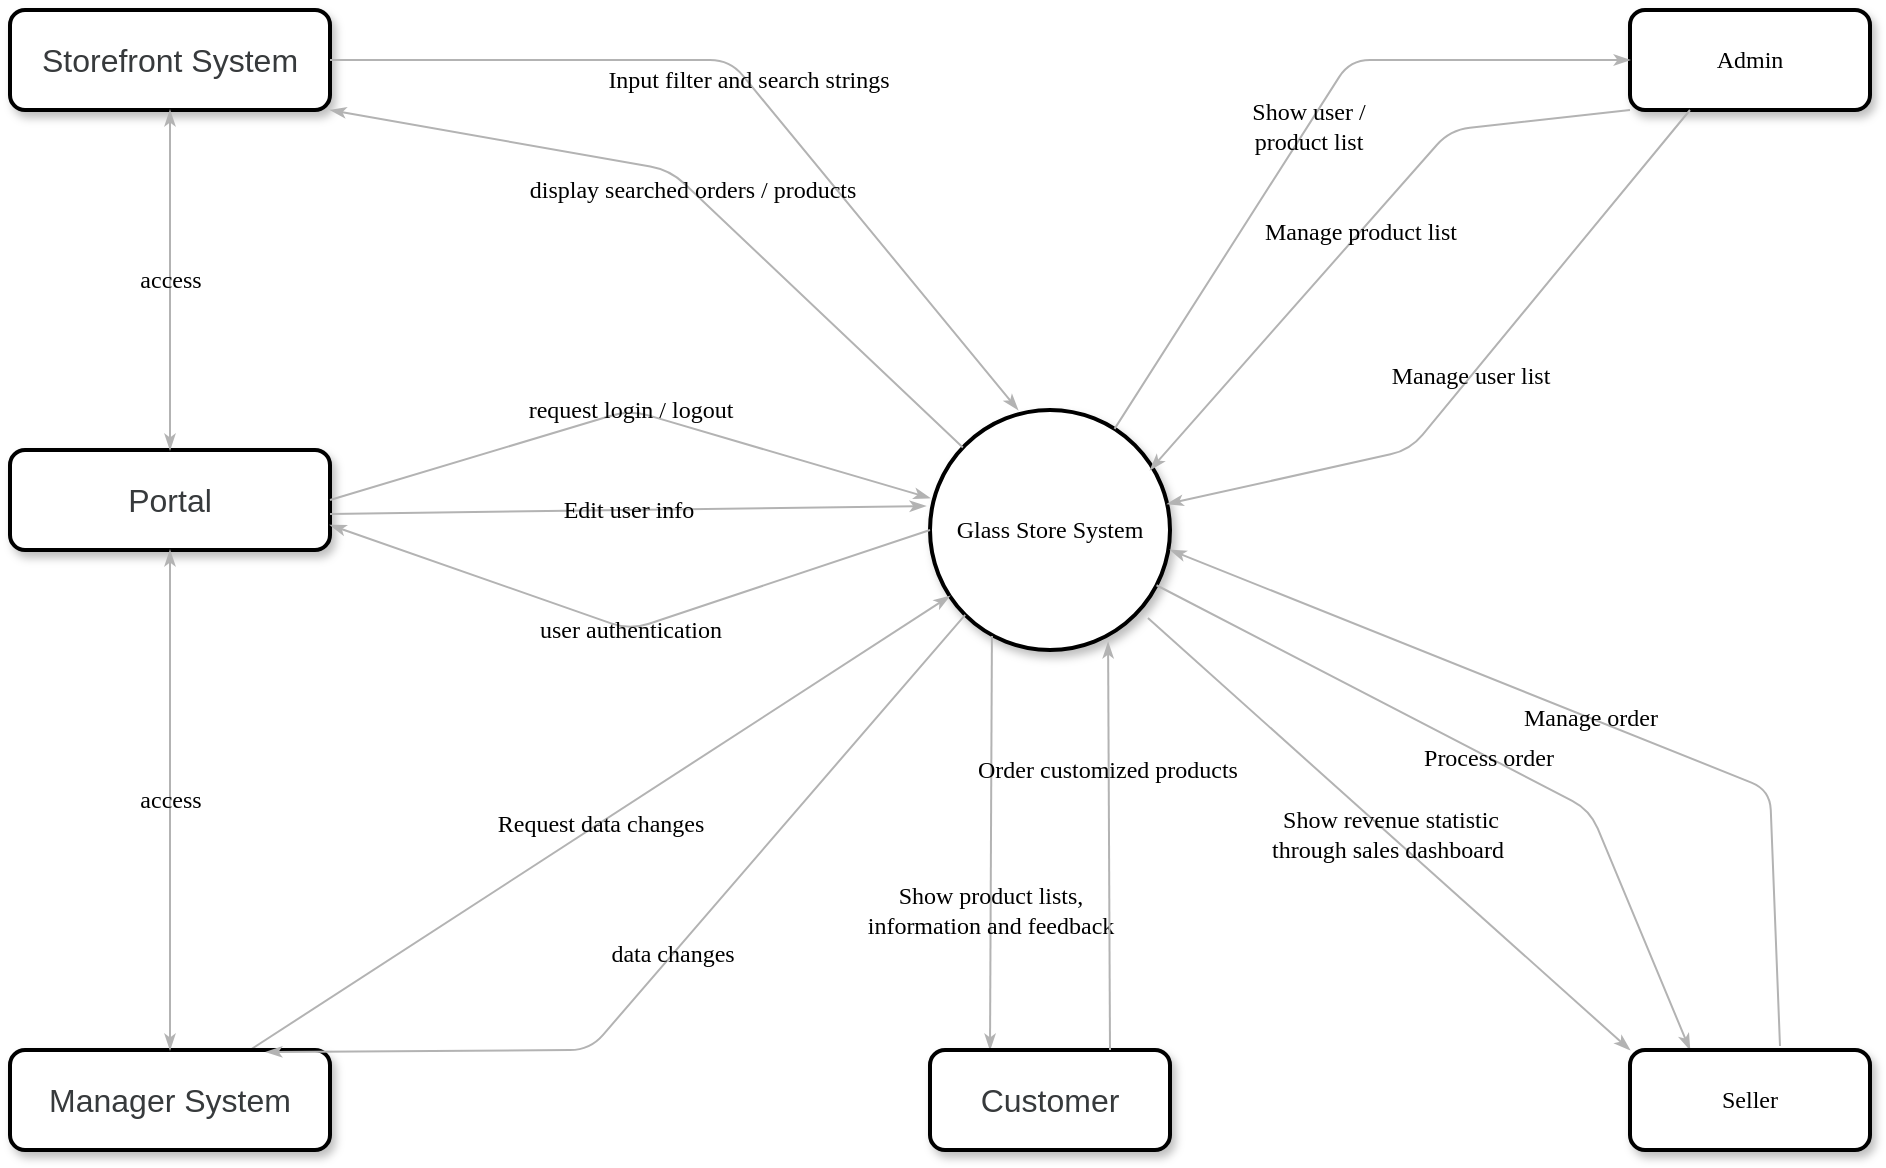 <mxfile version="20.3.6" type="device"><diagram name="Page-1" id="ad52d381-51e7-2e0d-a935-2d0ddd2fd229"><mxGraphModel dx="1037" dy="754" grid="1" gridSize="10" guides="1" tooltips="1" connect="1" arrows="1" fold="1" page="1" pageScale="1" pageWidth="1100" pageHeight="850" background="none" math="0" shadow="0"><root><mxCell id="0"/><mxCell id="1" parent="0"/><mxCell id="2c924340bb9dbf6c-3" value="&lt;span&gt;Admin&lt;/span&gt;" style="rounded=1;whiteSpace=wrap;html=1;shadow=1;comic=0;labelBackgroundColor=none;strokeWidth=2;fontFamily=Verdana;fontSize=12;align=center;" parent="1" vertex="1"><mxGeometry x="880" y="60" width="120" height="50" as="geometry"/></mxCell><mxCell id="2c924340bb9dbf6c-4" value="Glass Store System" style="ellipse;whiteSpace=wrap;html=1;rounded=1;shadow=1;comic=0;labelBackgroundColor=none;strokeWidth=2;fontFamily=Verdana;fontSize=12;align=center;" parent="1" vertex="1"><mxGeometry x="530" y="260" width="120" height="120" as="geometry"/></mxCell><mxCell id="2c924340bb9dbf6c-31" value="Request data changes" style="edgeStyle=none;rounded=1;html=1;labelBackgroundColor=none;startArrow=none;startFill=0;startSize=5;endArrow=classicThin;endFill=1;endSize=5;jettySize=auto;orthogonalLoop=1;strokeColor=#B3B3B3;strokeWidth=1;fontFamily=Verdana;fontSize=12;entryX=0.083;entryY=0.775;entryDx=0;entryDy=0;exitX=0.75;exitY=0;exitDx=0;exitDy=0;entryPerimeter=0;" parent="1" source="CAJ9BDL81WhPaTHlKIwg-3" edge="1" target="2c924340bb9dbf6c-4"><mxGeometry relative="1" as="geometry"><mxPoint x="363.644" y="177.448" as="targetPoint"/><mxPoint x="230" y="420" as="sourcePoint"/><Array as="points"/></mxGeometry></mxCell><mxCell id="2c924340bb9dbf6c-32" value="Show user /&lt;br&gt;product list" style="edgeStyle=none;rounded=1;html=1;labelBackgroundColor=none;startArrow=none;startFill=0;startSize=5;endArrow=classicThin;endFill=1;endSize=5;jettySize=auto;orthogonalLoop=1;strokeColor=#B3B3B3;strokeWidth=1;fontFamily=Verdana;fontSize=12" parent="1" source="2c924340bb9dbf6c-4" target="2c924340bb9dbf6c-3" edge="1"><mxGeometry relative="1" as="geometry"><Array as="points"><mxPoint x="740" y="85"/></Array></mxGeometry></mxCell><mxCell id="2c924340bb9dbf6c-33" value="Process order" style="edgeStyle=none;rounded=1;html=1;labelBackgroundColor=none;startArrow=none;startFill=0;startSize=5;endArrow=classicThin;endFill=1;endSize=5;jettySize=auto;orthogonalLoop=1;strokeColor=#B3B3B3;strokeWidth=1;fontFamily=Verdana;fontSize=12;entryX=0.25;entryY=0;entryDx=0;entryDy=0;" parent="1" source="2c924340bb9dbf6c-4" edge="1" target="CAJ9BDL81WhPaTHlKIwg-1"><mxGeometry relative="1" as="geometry"><mxPoint x="664.204" y="423.886" as="targetPoint"/><Array as="points"><mxPoint x="860" y="460"/></Array></mxGeometry></mxCell><mxCell id="2c924340bb9dbf6c-76" value="Show product lists, &lt;br&gt;information and feedback" style="edgeStyle=none;rounded=1;html=1;labelBackgroundColor=none;startArrow=none;startFill=0;startSize=5;endArrow=classicThin;endFill=1;endSize=5;jettySize=auto;orthogonalLoop=1;strokeColor=#B3B3B3;strokeWidth=1;fontFamily=Verdana;fontSize=12;exitX=0.258;exitY=0.942;exitDx=0;exitDy=0;exitPerimeter=0;entryX=0.25;entryY=0;entryDx=0;entryDy=0;" parent="1" source="2c924340bb9dbf6c-4" edge="1" target="CAJ9BDL81WhPaTHlKIwg-2"><mxGeometry x="0.324" relative="1" as="geometry"><mxPoint x="480" y="420" as="targetPoint"/><Array as="points"/><mxPoint as="offset"/></mxGeometry></mxCell><mxCell id="CAJ9BDL81WhPaTHlKIwg-1" value="&lt;span&gt;Seller&lt;br&gt;&lt;/span&gt;" style="rounded=1;whiteSpace=wrap;html=1;shadow=1;comic=0;labelBackgroundColor=none;strokeWidth=2;fontFamily=Verdana;fontSize=12;align=center;" vertex="1" parent="1"><mxGeometry x="880" y="580" width="120" height="50" as="geometry"/></mxCell><mxCell id="CAJ9BDL81WhPaTHlKIwg-2" value="&lt;div style=&quot;text-align: left;&quot;&gt;&lt;span style=&quot;background-color: initial; font-size: 16px;&quot;&gt;&lt;font face=&quot;Be Vietnam Pro, sans-serif&quot; color=&quot;#373a3c&quot;&gt;Customer&lt;/font&gt;&lt;/span&gt;&lt;/div&gt;" style="rounded=1;whiteSpace=wrap;html=1;shadow=1;comic=0;labelBackgroundColor=none;strokeWidth=2;fontFamily=Verdana;fontSize=12;align=center;" vertex="1" parent="1"><mxGeometry x="530" y="580" width="120" height="50" as="geometry"/></mxCell><mxCell id="CAJ9BDL81WhPaTHlKIwg-3" value="&lt;div style=&quot;text-align: left;&quot;&gt;&lt;font face=&quot;Be Vietnam Pro, sans-serif&quot; color=&quot;#373a3c&quot;&gt;&lt;span style=&quot;font-size: 16px;&quot;&gt;Manager System&lt;/span&gt;&lt;/font&gt;&lt;br&gt;&lt;/div&gt;" style="rounded=1;whiteSpace=wrap;html=1;shadow=1;comic=0;labelBackgroundColor=none;strokeWidth=2;fontFamily=Verdana;fontSize=12;align=center;" vertex="1" parent="1"><mxGeometry x="70" y="580" width="160" height="50" as="geometry"/></mxCell><mxCell id="CAJ9BDL81WhPaTHlKIwg-4" value="&lt;div style=&quot;text-align: left;&quot;&gt;&lt;font face=&quot;Be Vietnam Pro, sans-serif&quot; color=&quot;#373a3c&quot;&gt;&lt;span style=&quot;font-size: 16px;&quot;&gt;Storefront System&lt;/span&gt;&lt;/font&gt;&lt;br&gt;&lt;/div&gt;" style="rounded=1;whiteSpace=wrap;html=1;shadow=1;comic=0;labelBackgroundColor=none;strokeWidth=2;fontFamily=Verdana;fontSize=12;align=center;" vertex="1" parent="1"><mxGeometry x="70" y="60" width="160" height="50" as="geometry"/></mxCell><mxCell id="CAJ9BDL81WhPaTHlKIwg-5" value="Show revenue statistic &lt;br&gt;through sales dashboard&amp;nbsp;" style="edgeStyle=none;rounded=1;html=1;labelBackgroundColor=none;startArrow=none;startFill=0;startSize=5;endArrow=classicThin;endFill=1;endSize=5;jettySize=auto;orthogonalLoop=1;strokeColor=#B3B3B3;strokeWidth=1;fontFamily=Verdana;fontSize=12;exitX=0.908;exitY=0.867;exitDx=0;exitDy=0;exitPerimeter=0;entryX=0;entryY=0;entryDx=0;entryDy=0;" edge="1" parent="1" source="2c924340bb9dbf6c-4" target="CAJ9BDL81WhPaTHlKIwg-1"><mxGeometry relative="1" as="geometry"><Array as="points"/><mxPoint x="624.049" y="275.031" as="sourcePoint"/><mxPoint x="800" y="166" as="targetPoint"/></mxGeometry></mxCell><mxCell id="CAJ9BDL81WhPaTHlKIwg-6" value="Manage product list" style="edgeStyle=none;rounded=1;html=1;labelBackgroundColor=none;startArrow=none;startFill=0;startSize=5;endArrow=classicThin;endFill=1;endSize=5;jettySize=auto;orthogonalLoop=1;strokeColor=#B3B3B3;strokeWidth=1;fontFamily=Verdana;fontSize=12;entryX=0.917;entryY=0.25;entryDx=0;entryDy=0;entryPerimeter=0;exitX=0;exitY=1;exitDx=0;exitDy=0;" edge="1" parent="1" source="2c924340bb9dbf6c-3" target="2c924340bb9dbf6c-4"><mxGeometry relative="1" as="geometry"><Array as="points"><mxPoint x="790" y="120"/></Array><mxPoint x="880" y="220" as="sourcePoint"/><mxPoint x="830" y="176.667" as="targetPoint"/></mxGeometry></mxCell><mxCell id="CAJ9BDL81WhPaTHlKIwg-7" value="Manage user list" style="edgeStyle=none;rounded=1;html=1;labelBackgroundColor=none;startArrow=none;startFill=0;startSize=5;endArrow=classicThin;endFill=1;endSize=5;jettySize=auto;orthogonalLoop=1;strokeColor=#B3B3B3;strokeWidth=1;fontFamily=Verdana;fontSize=12;exitX=0.25;exitY=1;exitDx=0;exitDy=0;" edge="1" parent="1" source="2c924340bb9dbf6c-3" target="2c924340bb9dbf6c-4"><mxGeometry relative="1" as="geometry"><Array as="points"><mxPoint x="770" y="280"/></Array><mxPoint x="820" y="190" as="sourcePoint"/><mxPoint x="650.04" y="300" as="targetPoint"/></mxGeometry></mxCell><mxCell id="CAJ9BDL81WhPaTHlKIwg-8" value="Order customized products&amp;nbsp;" style="edgeStyle=none;rounded=1;html=1;labelBackgroundColor=none;startArrow=none;startFill=0;startSize=5;endArrow=classicThin;endFill=1;endSize=5;jettySize=auto;orthogonalLoop=1;strokeColor=#B3B3B3;strokeWidth=1;fontFamily=Verdana;fontSize=12;exitX=0.75;exitY=0;exitDx=0;exitDy=0;entryX=0.742;entryY=0.967;entryDx=0;entryDy=0;entryPerimeter=0;" edge="1" parent="1" source="CAJ9BDL81WhPaTHlKIwg-2" target="2c924340bb9dbf6c-4"><mxGeometry x="0.373" y="-1" relative="1" as="geometry"><mxPoint x="750" y="490" as="targetPoint"/><mxPoint x="641.036" y="373.772" as="sourcePoint"/><mxPoint as="offset"/></mxGeometry></mxCell><mxCell id="CAJ9BDL81WhPaTHlKIwg-9" value="Manage order" style="edgeStyle=none;rounded=1;html=1;labelBackgroundColor=none;startArrow=none;startFill=0;startSize=5;endArrow=classicThin;endFill=1;endSize=5;jettySize=auto;orthogonalLoop=1;strokeColor=#B3B3B3;strokeWidth=1;fontFamily=Verdana;fontSize=12;entryX=1;entryY=0.583;entryDx=0;entryDy=0;exitX=0.625;exitY=-0.04;exitDx=0;exitDy=0;exitPerimeter=0;entryPerimeter=0;" edge="1" parent="1" source="CAJ9BDL81WhPaTHlKIwg-1" target="2c924340bb9dbf6c-4"><mxGeometry relative="1" as="geometry"><mxPoint x="750" y="490" as="targetPoint"/><mxPoint x="641.036" y="373.772" as="sourcePoint"/><Array as="points"><mxPoint x="950" y="450"/></Array></mxGeometry></mxCell><mxCell id="CAJ9BDL81WhPaTHlKIwg-10" value="Input filter and search strings" style="edgeStyle=none;rounded=1;html=1;labelBackgroundColor=none;startArrow=none;startFill=0;startSize=5;endArrow=classicThin;endFill=1;endSize=5;jettySize=auto;orthogonalLoop=1;strokeColor=#B3B3B3;strokeWidth=1;fontFamily=Verdana;fontSize=12;exitX=1;exitY=0.5;exitDx=0;exitDy=0;entryX=0.367;entryY=0;entryDx=0;entryDy=0;entryPerimeter=0;" edge="1" parent="1" source="CAJ9BDL81WhPaTHlKIwg-4" target="2c924340bb9dbf6c-4"><mxGeometry relative="1" as="geometry"><mxPoint x="615.145" y="388.057" as="targetPoint"/><mxPoint x="520" y="660" as="sourcePoint"/><Array as="points"><mxPoint x="430" y="85"/></Array></mxGeometry></mxCell><mxCell id="CAJ9BDL81WhPaTHlKIwg-11" value="display searched orders / products" style="edgeStyle=none;rounded=1;html=1;labelBackgroundColor=none;startArrow=none;startFill=0;startSize=5;endArrow=classicThin;endFill=1;endSize=5;jettySize=auto;orthogonalLoop=1;strokeColor=#B3B3B3;strokeWidth=1;fontFamily=Verdana;fontSize=12;entryX=1;entryY=1;entryDx=0;entryDy=0;" edge="1" parent="1" source="2c924340bb9dbf6c-4" target="CAJ9BDL81WhPaTHlKIwg-4"><mxGeometry relative="1" as="geometry"><mxPoint x="584.04" y="270" as="targetPoint"/><mxPoint x="280" y="145" as="sourcePoint"/><Array as="points"><mxPoint x="400" y="140"/></Array></mxGeometry></mxCell><mxCell id="CAJ9BDL81WhPaTHlKIwg-12" value="data changes" style="edgeStyle=none;rounded=1;html=1;labelBackgroundColor=none;startArrow=none;startFill=0;startSize=5;endArrow=classicThin;endFill=1;endSize=5;jettySize=auto;orthogonalLoop=1;strokeColor=#B3B3B3;strokeWidth=1;fontFamily=Verdana;fontSize=12;entryX=0.8;entryY=0.02;entryDx=0;entryDy=0;exitX=0;exitY=1;exitDx=0;exitDy=0;entryPerimeter=0;" edge="1" parent="1" source="2c924340bb9dbf6c-4" target="CAJ9BDL81WhPaTHlKIwg-3"><mxGeometry relative="1" as="geometry"><mxPoint x="540" y="330" as="targetPoint"/><mxPoint x="246" y="438" as="sourcePoint"/><Array as="points"><mxPoint x="360" y="580"/></Array></mxGeometry></mxCell><mxCell id="CAJ9BDL81WhPaTHlKIwg-13" value="&lt;div style=&quot;text-align: left;&quot;&gt;&lt;font face=&quot;Be Vietnam Pro, sans-serif&quot; color=&quot;#373a3c&quot;&gt;&lt;span style=&quot;font-size: 16px;&quot;&gt;Portal&lt;/span&gt;&lt;/font&gt;&lt;br&gt;&lt;/div&gt;" style="rounded=1;whiteSpace=wrap;html=1;shadow=1;comic=0;labelBackgroundColor=none;strokeWidth=2;fontFamily=Verdana;fontSize=12;align=center;" vertex="1" parent="1"><mxGeometry x="70" y="280" width="160" height="50" as="geometry"/></mxCell><mxCell id="CAJ9BDL81WhPaTHlKIwg-14" value="request login / logout" style="edgeStyle=none;rounded=1;html=1;labelBackgroundColor=none;startArrow=none;startFill=0;startSize=5;endArrow=classicThin;endFill=1;endSize=5;jettySize=auto;orthogonalLoop=1;strokeColor=#B3B3B3;strokeWidth=1;fontFamily=Verdana;fontSize=12;entryX=0;entryY=0.367;entryDx=0;entryDy=0;exitX=1;exitY=0.5;exitDx=0;exitDy=0;entryPerimeter=0;" edge="1" parent="1" source="CAJ9BDL81WhPaTHlKIwg-13" target="2c924340bb9dbf6c-4"><mxGeometry relative="1" as="geometry"><mxPoint x="540" y="330" as="targetPoint"/><mxPoint x="116" y="528" as="sourcePoint"/><Array as="points"><mxPoint x="380" y="260"/></Array></mxGeometry></mxCell><mxCell id="CAJ9BDL81WhPaTHlKIwg-15" value="user authentication" style="edgeStyle=none;rounded=1;html=1;labelBackgroundColor=none;startArrow=none;startFill=0;startSize=5;endArrow=classicThin;endFill=1;endSize=5;jettySize=auto;orthogonalLoop=1;strokeColor=#B3B3B3;strokeWidth=1;fontFamily=Verdana;fontSize=12;entryX=1;entryY=0.75;entryDx=0;entryDy=0;exitX=0;exitY=0.5;exitDx=0;exitDy=0;" edge="1" parent="1" source="2c924340bb9dbf6c-4" target="CAJ9BDL81WhPaTHlKIwg-13"><mxGeometry relative="1" as="geometry"><mxPoint x="540" y="314.04" as="targetPoint"/><mxPoint x="230" y="315" as="sourcePoint"/><Array as="points"><mxPoint x="380" y="370"/></Array></mxGeometry></mxCell><mxCell id="CAJ9BDL81WhPaTHlKIwg-16" value="Edit user info" style="edgeStyle=none;rounded=1;html=1;labelBackgroundColor=none;startArrow=none;startFill=0;startSize=5;endArrow=classicThin;endFill=1;endSize=5;jettySize=auto;orthogonalLoop=1;strokeColor=#B3B3B3;strokeWidth=1;fontFamily=Verdana;fontSize=12;entryX=-0.017;entryY=0.4;entryDx=0;entryDy=0;exitX=1;exitY=0.64;exitDx=0;exitDy=0;entryPerimeter=0;exitPerimeter=0;" edge="1" parent="1" source="CAJ9BDL81WhPaTHlKIwg-13" target="2c924340bb9dbf6c-4"><mxGeometry relative="1" as="geometry"><mxPoint x="540" y="314.04" as="targetPoint"/><mxPoint x="230" y="315" as="sourcePoint"/><Array as="points"/></mxGeometry></mxCell><mxCell id="CAJ9BDL81WhPaTHlKIwg-18" value="access" style="edgeStyle=none;rounded=1;html=1;labelBackgroundColor=none;startArrow=classicThin;startFill=1;startSize=5;endArrow=classicThin;endFill=1;endSize=5;jettySize=auto;orthogonalLoop=1;strokeColor=#B3B3B3;strokeWidth=1;fontFamily=Verdana;fontSize=12;entryX=0.5;entryY=1;entryDx=0;entryDy=0;exitX=0.5;exitY=0;exitDx=0;exitDy=0;" edge="1" parent="1" source="CAJ9BDL81WhPaTHlKIwg-3" target="CAJ9BDL81WhPaTHlKIwg-13"><mxGeometry relative="1" as="geometry"><mxPoint x="549.96" y="363" as="targetPoint"/><mxPoint x="126" y="558" as="sourcePoint"/><Array as="points"/></mxGeometry></mxCell><mxCell id="CAJ9BDL81WhPaTHlKIwg-19" value="access" style="edgeStyle=none;rounded=1;html=1;labelBackgroundColor=none;startArrow=classicThin;startFill=1;startSize=5;endArrow=classicThin;endFill=1;endSize=5;jettySize=auto;orthogonalLoop=1;strokeColor=#B3B3B3;strokeWidth=1;fontFamily=Verdana;fontSize=12;exitX=0.5;exitY=0;exitDx=0;exitDy=0;" edge="1" parent="1" source="CAJ9BDL81WhPaTHlKIwg-13" target="CAJ9BDL81WhPaTHlKIwg-4"><mxGeometry relative="1" as="geometry"><mxPoint x="150" y="340" as="targetPoint"/><mxPoint x="150" y="270" as="sourcePoint"/><Array as="points"/></mxGeometry></mxCell></root></mxGraphModel></diagram></mxfile>